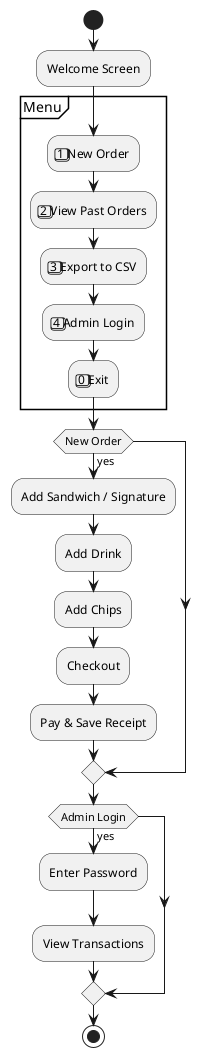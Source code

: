 @startuml
start

:Welcome Screen;
partition Menu {
    :1️⃣ New Order;
    :2️⃣ View Past Orders;
    :3️⃣ Export to CSV;
    :4️⃣ Admin Login;
    :0️⃣ Exit;
}

if (New Order) then (yes)
  :Add Sandwich / Signature;
  :Add Drink;
  :Add Chips;
  :Checkout;
  :Pay & Save Receipt;
endif

if (Admin Login) then (yes)
  :Enter Password;
  :View Transactions;
endif

stop
@enduml
